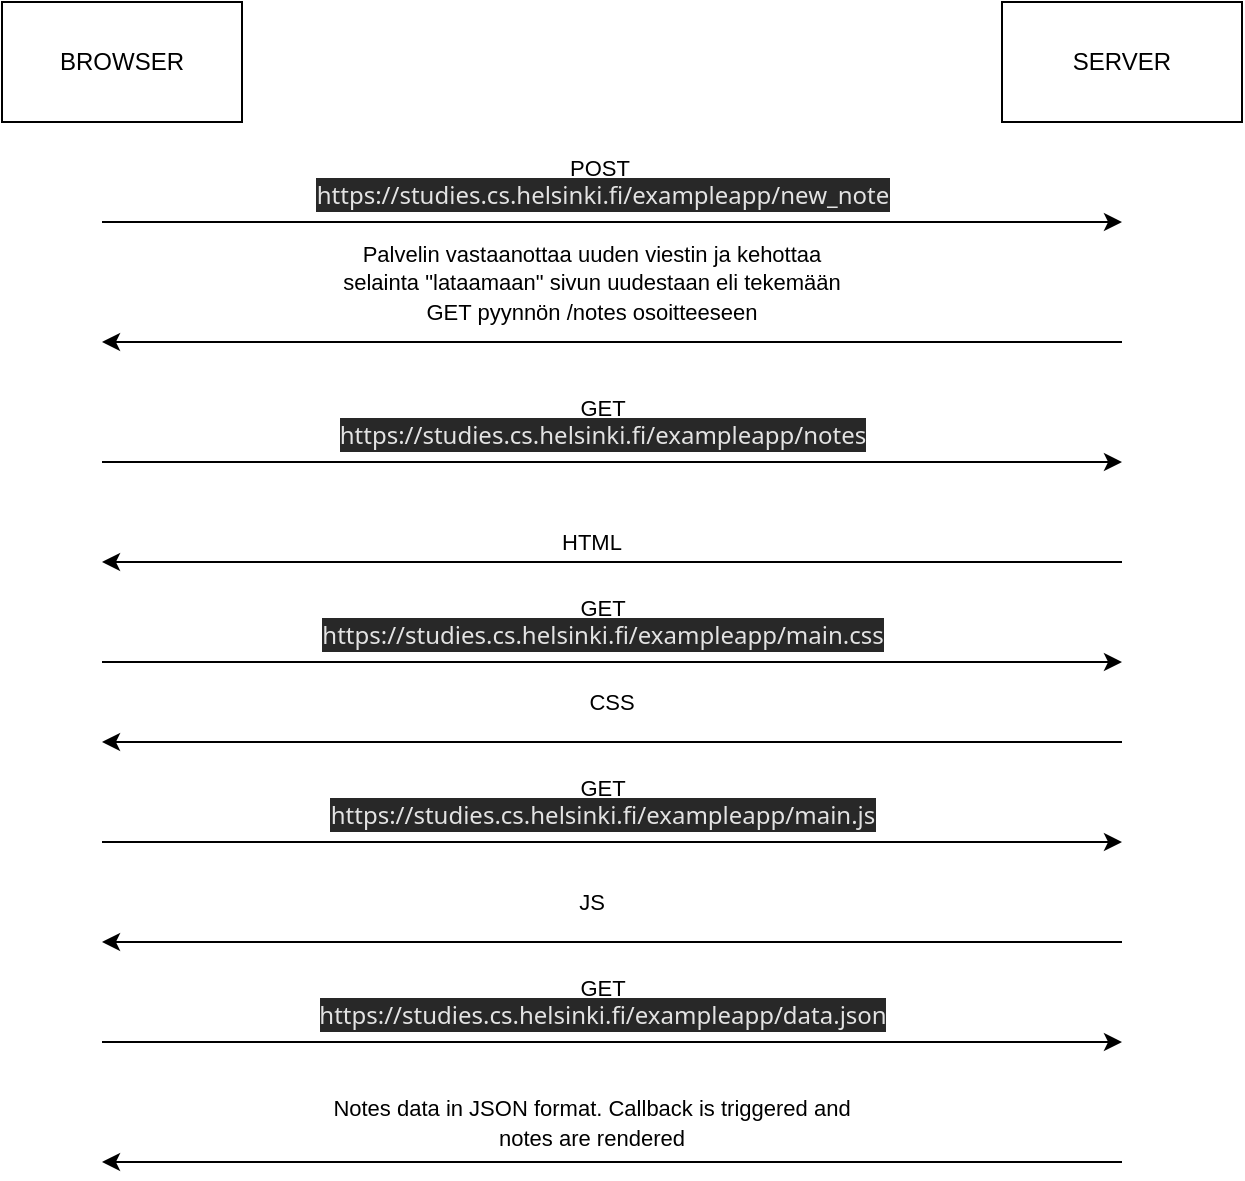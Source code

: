 <mxfile version="27.1.1">
  <diagram name="Page-1" id="QTCMmFMQsJZTuMPowbbA">
    <mxGraphModel dx="1188" dy="648" grid="1" gridSize="10" guides="1" tooltips="1" connect="1" arrows="1" fold="1" page="1" pageScale="1" pageWidth="850" pageHeight="1100" math="0" shadow="0">
      <root>
        <mxCell id="0" />
        <mxCell id="1" parent="0" />
        <mxCell id="9ByaucUw5SRcRYsXRDMC-1" value="BROWSER" style="rounded=0;whiteSpace=wrap;html=1;" vertex="1" parent="1">
          <mxGeometry x="110" y="90" width="120" height="60" as="geometry" />
        </mxCell>
        <mxCell id="9ByaucUw5SRcRYsXRDMC-2" value="SERVER" style="rounded=0;whiteSpace=wrap;html=1;" vertex="1" parent="1">
          <mxGeometry x="610" y="90" width="120" height="60" as="geometry" />
        </mxCell>
        <mxCell id="9ByaucUw5SRcRYsXRDMC-3" value="POST&amp;nbsp;&lt;div&gt;&lt;span style=&quot;color: rgb(227, 227, 227); font-family: system-ui, sans-serif; font-size: 12px; text-align: start; text-wrap-mode: wrap; background-color: rgb(40, 40, 40);&quot;&gt;https://studies.cs.helsinki.fi/exampleapp/new_note&lt;/span&gt;&lt;/div&gt;" style="endArrow=classic;html=1;rounded=0;" edge="1" parent="1">
          <mxGeometry x="-0.02" y="20" width="50" height="50" relative="1" as="geometry">
            <mxPoint x="160" y="200" as="sourcePoint" />
            <mxPoint x="670" y="200" as="targetPoint" />
            <mxPoint as="offset" />
          </mxGeometry>
        </mxCell>
        <mxCell id="9ByaucUw5SRcRYsXRDMC-4" value="" style="endArrow=classic;html=1;rounded=0;" edge="1" parent="1">
          <mxGeometry x="-0.02" y="20" width="50" height="50" relative="1" as="geometry">
            <mxPoint x="670" y="260" as="sourcePoint" />
            <mxPoint x="160" y="260" as="targetPoint" />
            <mxPoint as="offset" />
          </mxGeometry>
        </mxCell>
        <mxCell id="9ByaucUw5SRcRYsXRDMC-5" value="&lt;font style=&quot;font-size: 11px;&quot;&gt;Palvelin vastaanottaa uuden viestin ja kehottaa selainta &quot;lataamaan&quot; sivun uudestaan eli tekemään GET pyynnön /notes osoitteeseen&lt;/font&gt;" style="text;html=1;align=center;verticalAlign=middle;whiteSpace=wrap;rounded=0;" vertex="1" parent="1">
          <mxGeometry x="270" y="210" width="270" height="40" as="geometry" />
        </mxCell>
        <mxCell id="9ByaucUw5SRcRYsXRDMC-7" value="GET&lt;div&gt;&lt;span style=&quot;color: rgb(227, 227, 227); font-family: system-ui, sans-serif; font-size: 12px; text-align: start; text-wrap-mode: wrap; background-color: rgb(40, 40, 40);&quot;&gt;https://studies.cs.helsinki.fi/exampleapp/notes&lt;/span&gt;&lt;/div&gt;" style="endArrow=classic;html=1;rounded=0;" edge="1" parent="1">
          <mxGeometry x="-0.02" y="20" width="50" height="50" relative="1" as="geometry">
            <mxPoint x="160" y="320" as="sourcePoint" />
            <mxPoint x="670" y="320" as="targetPoint" />
            <mxPoint as="offset" />
          </mxGeometry>
        </mxCell>
        <mxCell id="9ByaucUw5SRcRYsXRDMC-8" value="GET&lt;div&gt;&lt;span style=&quot;color: rgb(227, 227, 227); font-family: system-ui, sans-serif; font-size: 12px; text-align: start; text-wrap-mode: wrap; background-color: rgb(40, 40, 40);&quot;&gt;https://studies.cs.helsinki.fi/exampleapp/main.css&lt;/span&gt;&lt;/div&gt;" style="endArrow=classic;html=1;rounded=0;" edge="1" parent="1">
          <mxGeometry x="-0.02" y="20" width="50" height="50" relative="1" as="geometry">
            <mxPoint x="160" y="420" as="sourcePoint" />
            <mxPoint x="670" y="420" as="targetPoint" />
            <mxPoint as="offset" />
          </mxGeometry>
        </mxCell>
        <mxCell id="9ByaucUw5SRcRYsXRDMC-9" value="GET&lt;div&gt;&lt;span style=&quot;color: rgb(227, 227, 227); font-family: system-ui, sans-serif; font-size: 12px; text-align: start; text-wrap-mode: wrap; background-color: rgb(40, 40, 40);&quot;&gt;https://studies.cs.helsinki.fi/exampleapp/main.js&lt;/span&gt;&lt;/div&gt;" style="endArrow=classic;html=1;rounded=0;" edge="1" parent="1">
          <mxGeometry x="-0.02" y="20" width="50" height="50" relative="1" as="geometry">
            <mxPoint x="160" y="510" as="sourcePoint" />
            <mxPoint x="670" y="510" as="targetPoint" />
            <mxPoint as="offset" />
          </mxGeometry>
        </mxCell>
        <mxCell id="9ByaucUw5SRcRYsXRDMC-10" value="GET&lt;div&gt;&lt;span style=&quot;color: rgb(227, 227, 227); font-family: system-ui, sans-serif; font-size: 12px; text-align: start; text-wrap-mode: wrap; background-color: rgb(40, 40, 40);&quot;&gt;https://studies.cs.helsinki.fi/exampleapp/data.json&lt;/span&gt;&lt;/div&gt;" style="endArrow=classic;html=1;rounded=0;" edge="1" parent="1">
          <mxGeometry x="-0.02" y="20" width="50" height="50" relative="1" as="geometry">
            <mxPoint x="160" y="610" as="sourcePoint" />
            <mxPoint x="670" y="610" as="targetPoint" />
            <mxPoint as="offset" />
          </mxGeometry>
        </mxCell>
        <mxCell id="9ByaucUw5SRcRYsXRDMC-11" value="" style="endArrow=classic;html=1;rounded=0;" edge="1" parent="1">
          <mxGeometry x="-0.02" y="20" width="50" height="50" relative="1" as="geometry">
            <mxPoint x="670" y="370" as="sourcePoint" />
            <mxPoint x="160" y="370" as="targetPoint" />
            <mxPoint as="offset" />
          </mxGeometry>
        </mxCell>
        <mxCell id="9ByaucUw5SRcRYsXRDMC-12" value="&lt;font style=&quot;font-size: 11px;&quot;&gt;HTML&lt;/font&gt;" style="text;html=1;align=center;verticalAlign=middle;whiteSpace=wrap;rounded=0;" vertex="1" parent="1">
          <mxGeometry x="270" y="340" width="270" height="40" as="geometry" />
        </mxCell>
        <mxCell id="9ByaucUw5SRcRYsXRDMC-13" value="&lt;font style=&quot;font-size: 11px;&quot;&gt;CSS&lt;/font&gt;" style="text;html=1;align=center;verticalAlign=middle;whiteSpace=wrap;rounded=0;" vertex="1" parent="1">
          <mxGeometry x="280" y="420" width="270" height="40" as="geometry" />
        </mxCell>
        <mxCell id="9ByaucUw5SRcRYsXRDMC-14" value="" style="endArrow=classic;html=1;rounded=0;" edge="1" parent="1">
          <mxGeometry x="-0.02" y="20" width="50" height="50" relative="1" as="geometry">
            <mxPoint x="670" y="460" as="sourcePoint" />
            <mxPoint x="160" y="460" as="targetPoint" />
            <mxPoint as="offset" />
          </mxGeometry>
        </mxCell>
        <mxCell id="9ByaucUw5SRcRYsXRDMC-15" value="" style="endArrow=classic;html=1;rounded=0;" edge="1" parent="1">
          <mxGeometry x="-0.02" y="20" width="50" height="50" relative="1" as="geometry">
            <mxPoint x="670" y="560" as="sourcePoint" />
            <mxPoint x="160" y="560" as="targetPoint" />
            <mxPoint as="offset" />
          </mxGeometry>
        </mxCell>
        <mxCell id="9ByaucUw5SRcRYsXRDMC-16" value="&lt;font style=&quot;font-size: 11px;&quot;&gt;JS&lt;/font&gt;" style="text;html=1;align=center;verticalAlign=middle;whiteSpace=wrap;rounded=0;" vertex="1" parent="1">
          <mxGeometry x="270" y="520" width="270" height="40" as="geometry" />
        </mxCell>
        <mxCell id="9ByaucUw5SRcRYsXRDMC-17" value="" style="endArrow=classic;html=1;rounded=0;" edge="1" parent="1">
          <mxGeometry x="-0.02" y="20" width="50" height="50" relative="1" as="geometry">
            <mxPoint x="670" y="670" as="sourcePoint" />
            <mxPoint x="160" y="670" as="targetPoint" />
            <mxPoint as="offset" />
          </mxGeometry>
        </mxCell>
        <mxCell id="9ByaucUw5SRcRYsXRDMC-18" value="&lt;font style=&quot;font-size: 11px;&quot;&gt;Notes data in JSON format. Callback is triggered and notes are rendered&lt;/font&gt;" style="text;html=1;align=center;verticalAlign=middle;whiteSpace=wrap;rounded=0;" vertex="1" parent="1">
          <mxGeometry x="270" y="630" width="270" height="40" as="geometry" />
        </mxCell>
      </root>
    </mxGraphModel>
  </diagram>
</mxfile>
